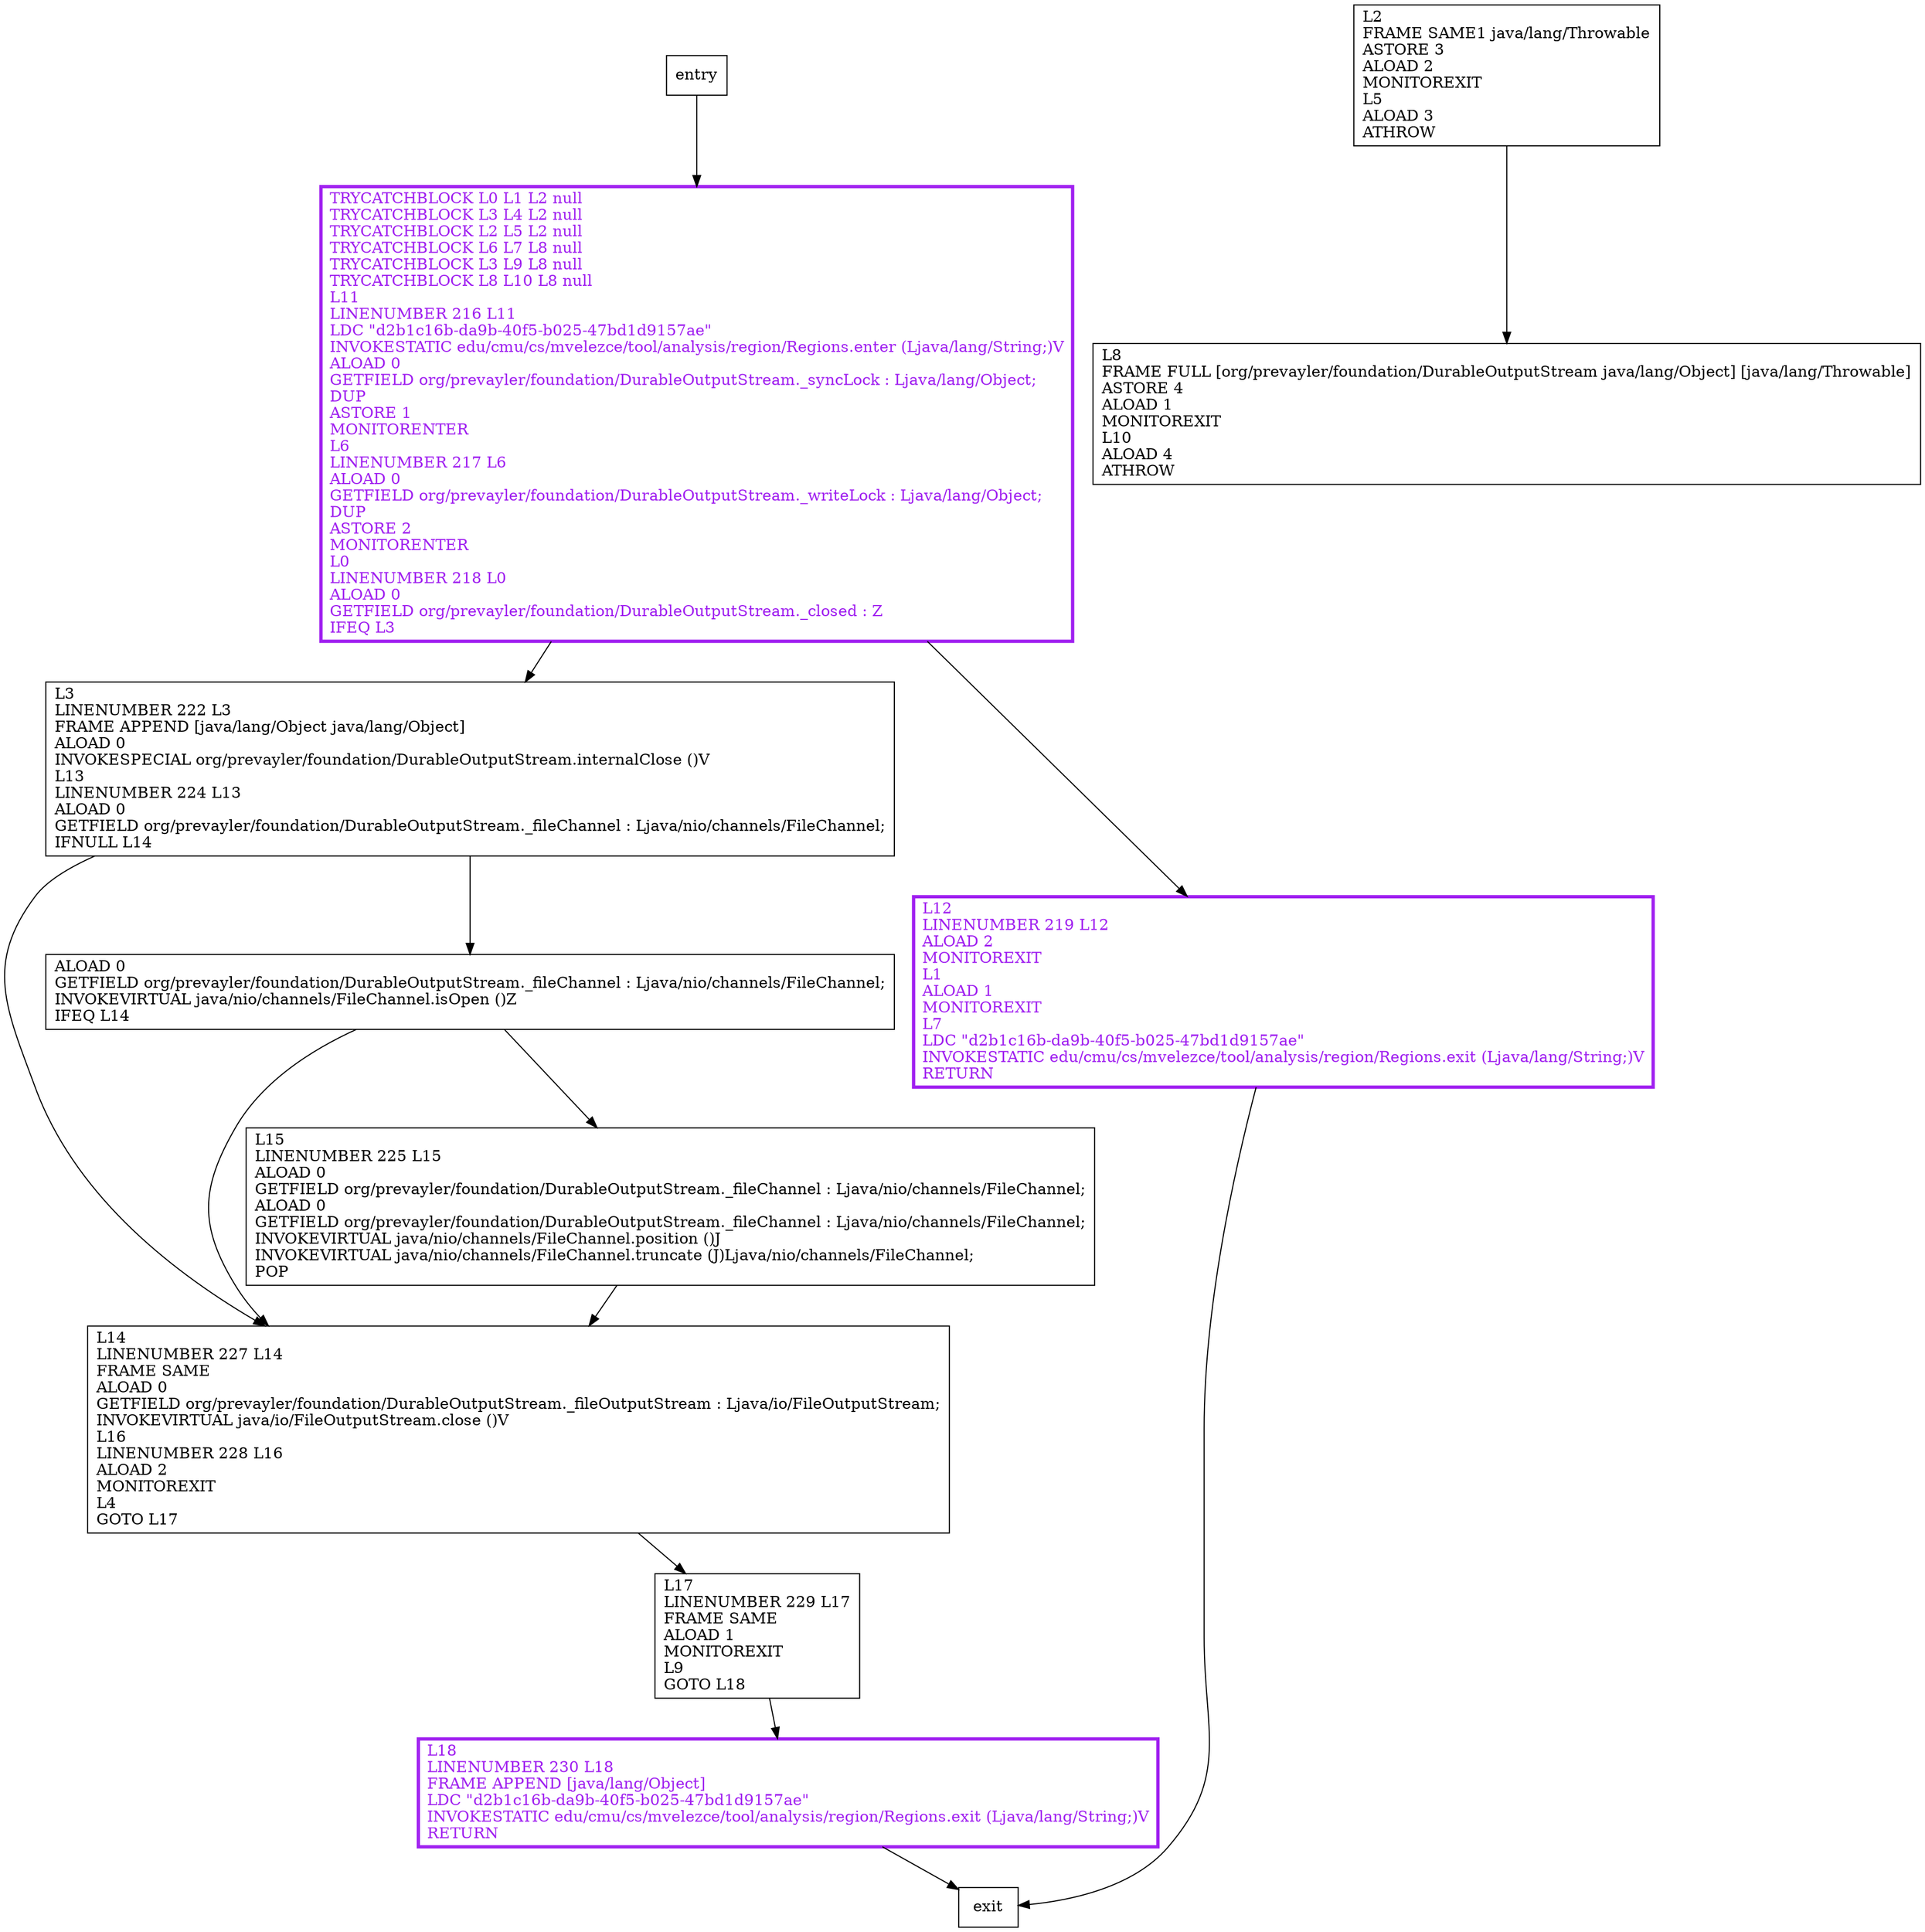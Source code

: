 digraph close {
node [shape=record];
1377448232 [label="L18\lLINENUMBER 230 L18\lFRAME APPEND [java/lang/Object]\lLDC \"d2b1c16b-da9b-40f5-b025-47bd1d9157ae\"\lINVOKESTATIC edu/cmu/cs/mvelezce/tool/analysis/region/Regions.exit (Ljava/lang/String;)V\lRETURN\l"];
851322446 [label="L8\lFRAME FULL [org/prevayler/foundation/DurableOutputStream java/lang/Object] [java/lang/Throwable]\lASTORE 4\lALOAD 1\lMONITOREXIT\lL10\lALOAD 4\lATHROW\l"];
802651677 [label="L3\lLINENUMBER 222 L3\lFRAME APPEND [java/lang/Object java/lang/Object]\lALOAD 0\lINVOKESPECIAL org/prevayler/foundation/DurableOutputStream.internalClose ()V\lL13\lLINENUMBER 224 L13\lALOAD 0\lGETFIELD org/prevayler/foundation/DurableOutputStream._fileChannel : Ljava/nio/channels/FileChannel;\lIFNULL L14\l"];
1529293019 [label="L2\lFRAME SAME1 java/lang/Throwable\lASTORE 3\lALOAD 2\lMONITOREXIT\lL5\lALOAD 3\lATHROW\l"];
37277554 [label="TRYCATCHBLOCK L0 L1 L2 null\lTRYCATCHBLOCK L3 L4 L2 null\lTRYCATCHBLOCK L2 L5 L2 null\lTRYCATCHBLOCK L6 L7 L8 null\lTRYCATCHBLOCK L3 L9 L8 null\lTRYCATCHBLOCK L8 L10 L8 null\lL11\lLINENUMBER 216 L11\lLDC \"d2b1c16b-da9b-40f5-b025-47bd1d9157ae\"\lINVOKESTATIC edu/cmu/cs/mvelezce/tool/analysis/region/Regions.enter (Ljava/lang/String;)V\lALOAD 0\lGETFIELD org/prevayler/foundation/DurableOutputStream._syncLock : Ljava/lang/Object;\lDUP\lASTORE 1\lMONITORENTER\lL6\lLINENUMBER 217 L6\lALOAD 0\lGETFIELD org/prevayler/foundation/DurableOutputStream._writeLock : Ljava/lang/Object;\lDUP\lASTORE 2\lMONITORENTER\lL0\lLINENUMBER 218 L0\lALOAD 0\lGETFIELD org/prevayler/foundation/DurableOutputStream._closed : Z\lIFEQ L3\l"];
403254166 [label="L12\lLINENUMBER 219 L12\lALOAD 2\lMONITOREXIT\lL1\lALOAD 1\lMONITOREXIT\lL7\lLDC \"d2b1c16b-da9b-40f5-b025-47bd1d9157ae\"\lINVOKESTATIC edu/cmu/cs/mvelezce/tool/analysis/region/Regions.exit (Ljava/lang/String;)V\lRETURN\l"];
1339768914 [label="L14\lLINENUMBER 227 L14\lFRAME SAME\lALOAD 0\lGETFIELD org/prevayler/foundation/DurableOutputStream._fileOutputStream : Ljava/io/FileOutputStream;\lINVOKEVIRTUAL java/io/FileOutputStream.close ()V\lL16\lLINENUMBER 228 L16\lALOAD 2\lMONITOREXIT\lL4\lGOTO L17\l"];
527426932 [label="L15\lLINENUMBER 225 L15\lALOAD 0\lGETFIELD org/prevayler/foundation/DurableOutputStream._fileChannel : Ljava/nio/channels/FileChannel;\lALOAD 0\lGETFIELD org/prevayler/foundation/DurableOutputStream._fileChannel : Ljava/nio/channels/FileChannel;\lINVOKEVIRTUAL java/nio/channels/FileChannel.position ()J\lINVOKEVIRTUAL java/nio/channels/FileChannel.truncate (J)Ljava/nio/channels/FileChannel;\lPOP\l"];
198989188 [label="ALOAD 0\lGETFIELD org/prevayler/foundation/DurableOutputStream._fileChannel : Ljava/nio/channels/FileChannel;\lINVOKEVIRTUAL java/nio/channels/FileChannel.isOpen ()Z\lIFEQ L14\l"];
1315649684 [label="L17\lLINENUMBER 229 L17\lFRAME SAME\lALOAD 1\lMONITOREXIT\lL9\lGOTO L18\l"];
entry;
exit;
1377448232 -> exit;
37277554 -> 802651677;
37277554 -> 403254166;
403254166 -> exit;
527426932 -> 1339768914;
198989188 -> 1339768914;
198989188 -> 527426932;
1315649684 -> 1377448232;
entry -> 37277554;
802651677 -> 1339768914;
802651677 -> 198989188;
1529293019 -> 851322446;
1339768914 -> 1315649684;
1377448232[fontcolor="purple", penwidth=3, color="purple"];
37277554[fontcolor="purple", penwidth=3, color="purple"];
403254166[fontcolor="purple", penwidth=3, color="purple"];
}
